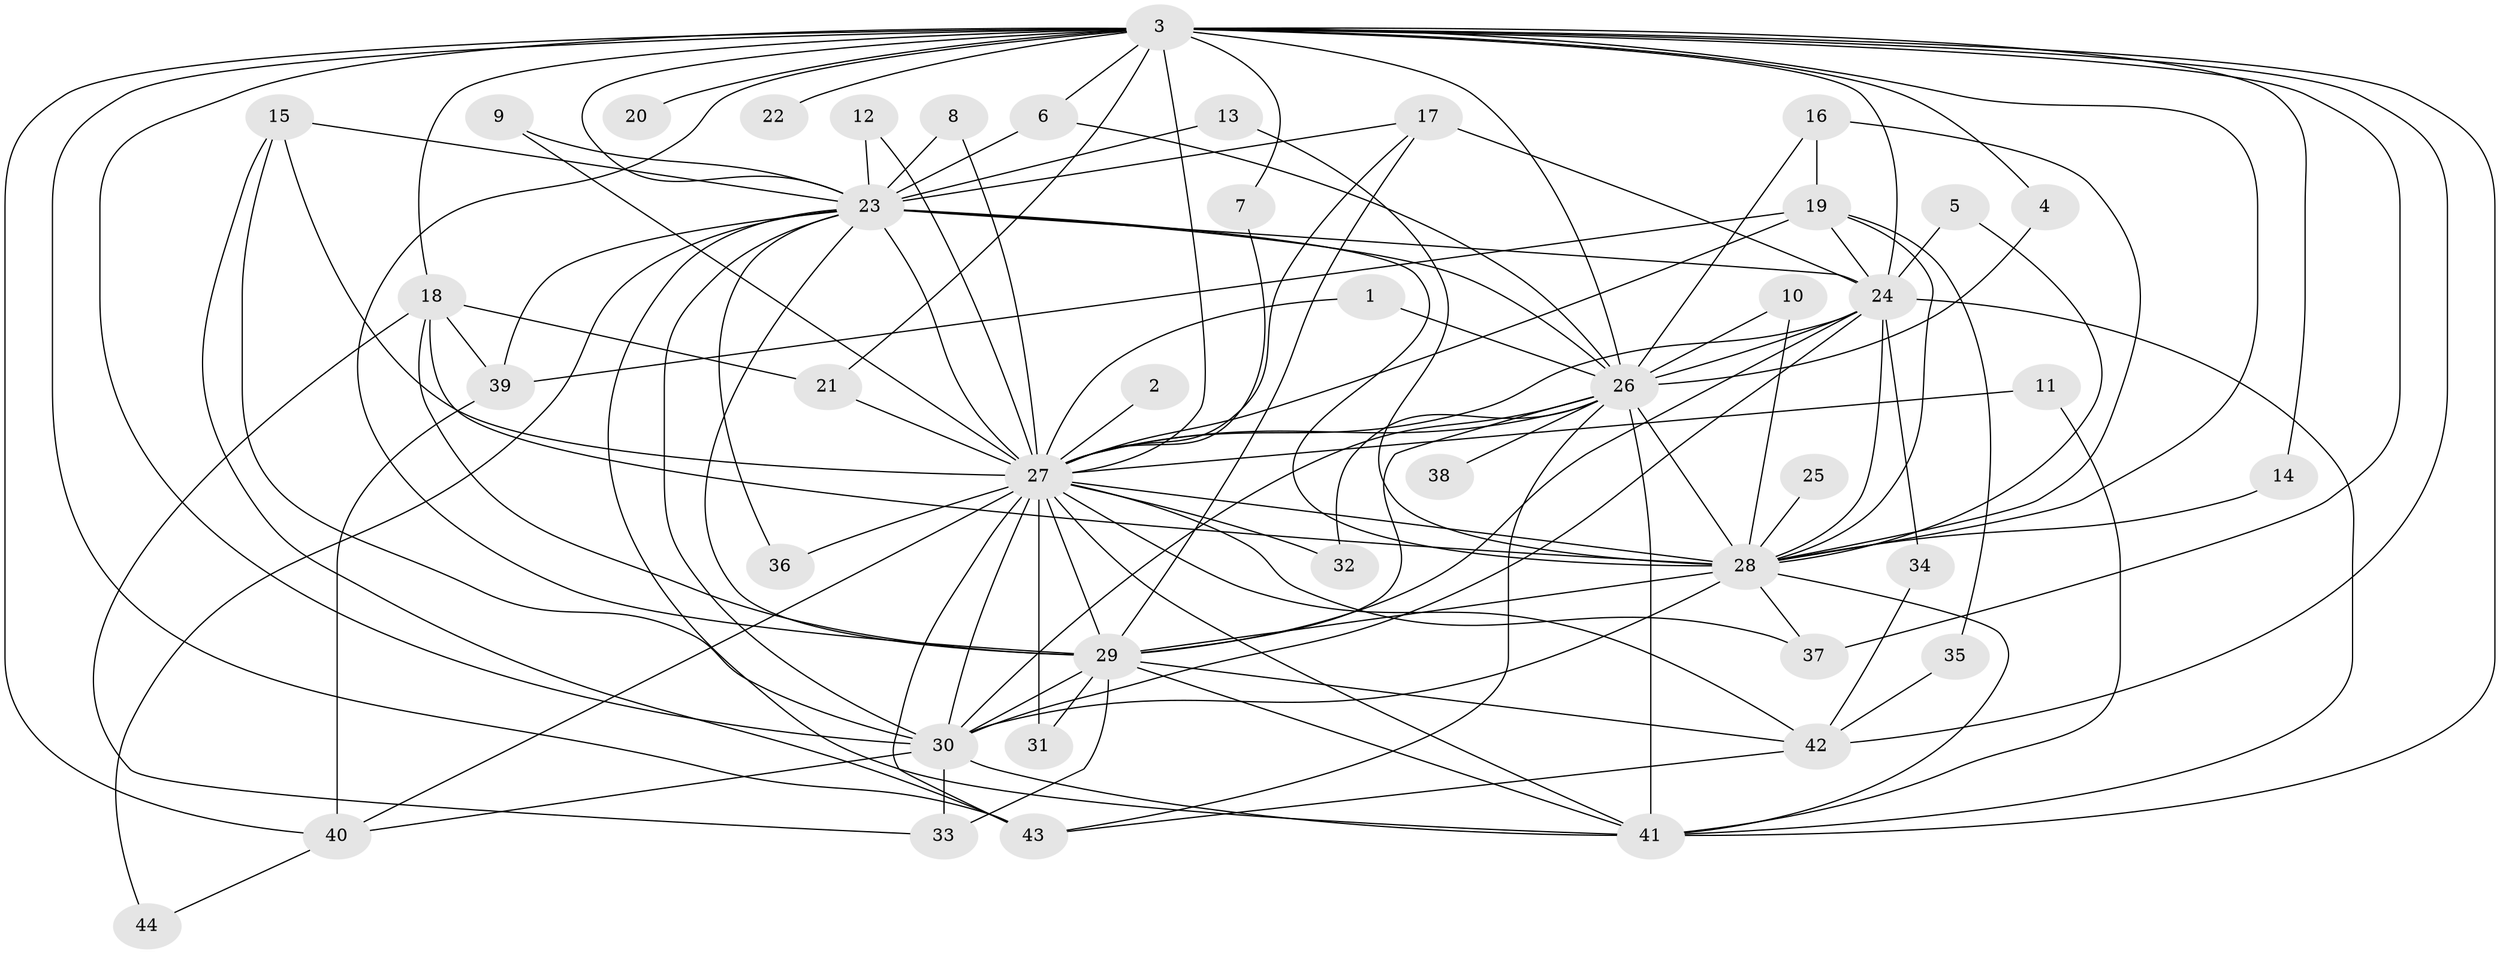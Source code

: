 // original degree distribution, {14: 0.023809523809523808, 23: 0.023809523809523808, 15: 0.011904761904761904, 20: 0.011904761904761904, 21: 0.011904761904761904, 37: 0.011904761904761904, 13: 0.011904761904761904, 18: 0.011904761904761904, 6: 0.023809523809523808, 4: 0.10714285714285714, 2: 0.6071428571428571, 3: 0.13095238095238096, 5: 0.011904761904761904}
// Generated by graph-tools (version 1.1) at 2025/25/03/09/25 03:25:44]
// undirected, 44 vertices, 118 edges
graph export_dot {
graph [start="1"]
  node [color=gray90,style=filled];
  1;
  2;
  3;
  4;
  5;
  6;
  7;
  8;
  9;
  10;
  11;
  12;
  13;
  14;
  15;
  16;
  17;
  18;
  19;
  20;
  21;
  22;
  23;
  24;
  25;
  26;
  27;
  28;
  29;
  30;
  31;
  32;
  33;
  34;
  35;
  36;
  37;
  38;
  39;
  40;
  41;
  42;
  43;
  44;
  1 -- 26 [weight=1.0];
  1 -- 27 [weight=1.0];
  2 -- 27 [weight=1.0];
  3 -- 4 [weight=1.0];
  3 -- 6 [weight=1.0];
  3 -- 7 [weight=1.0];
  3 -- 14 [weight=1.0];
  3 -- 18 [weight=2.0];
  3 -- 20 [weight=1.0];
  3 -- 21 [weight=1.0];
  3 -- 22 [weight=2.0];
  3 -- 23 [weight=2.0];
  3 -- 24 [weight=3.0];
  3 -- 26 [weight=2.0];
  3 -- 27 [weight=3.0];
  3 -- 28 [weight=3.0];
  3 -- 29 [weight=2.0];
  3 -- 30 [weight=2.0];
  3 -- 37 [weight=1.0];
  3 -- 40 [weight=1.0];
  3 -- 41 [weight=3.0];
  3 -- 42 [weight=1.0];
  3 -- 43 [weight=1.0];
  4 -- 26 [weight=1.0];
  5 -- 24 [weight=1.0];
  5 -- 28 [weight=1.0];
  6 -- 23 [weight=1.0];
  6 -- 26 [weight=1.0];
  7 -- 27 [weight=1.0];
  8 -- 23 [weight=1.0];
  8 -- 27 [weight=1.0];
  9 -- 23 [weight=1.0];
  9 -- 27 [weight=1.0];
  10 -- 26 [weight=1.0];
  10 -- 28 [weight=1.0];
  11 -- 27 [weight=1.0];
  11 -- 41 [weight=1.0];
  12 -- 23 [weight=1.0];
  12 -- 27 [weight=1.0];
  13 -- 23 [weight=1.0];
  13 -- 28 [weight=1.0];
  14 -- 28 [weight=1.0];
  15 -- 23 [weight=1.0];
  15 -- 27 [weight=1.0];
  15 -- 30 [weight=1.0];
  15 -- 43 [weight=1.0];
  16 -- 19 [weight=1.0];
  16 -- 26 [weight=1.0];
  16 -- 28 [weight=1.0];
  17 -- 23 [weight=1.0];
  17 -- 24 [weight=1.0];
  17 -- 27 [weight=1.0];
  17 -- 29 [weight=1.0];
  18 -- 21 [weight=1.0];
  18 -- 28 [weight=2.0];
  18 -- 29 [weight=1.0];
  18 -- 33 [weight=1.0];
  18 -- 39 [weight=1.0];
  19 -- 24 [weight=1.0];
  19 -- 27 [weight=1.0];
  19 -- 28 [weight=1.0];
  19 -- 35 [weight=1.0];
  19 -- 39 [weight=1.0];
  21 -- 27 [weight=1.0];
  23 -- 24 [weight=1.0];
  23 -- 26 [weight=1.0];
  23 -- 27 [weight=2.0];
  23 -- 28 [weight=1.0];
  23 -- 29 [weight=1.0];
  23 -- 30 [weight=2.0];
  23 -- 36 [weight=1.0];
  23 -- 39 [weight=1.0];
  23 -- 41 [weight=1.0];
  23 -- 44 [weight=1.0];
  24 -- 26 [weight=1.0];
  24 -- 27 [weight=1.0];
  24 -- 28 [weight=1.0];
  24 -- 29 [weight=1.0];
  24 -- 30 [weight=1.0];
  24 -- 34 [weight=1.0];
  24 -- 41 [weight=1.0];
  25 -- 28 [weight=1.0];
  26 -- 27 [weight=1.0];
  26 -- 28 [weight=1.0];
  26 -- 29 [weight=1.0];
  26 -- 30 [weight=2.0];
  26 -- 32 [weight=1.0];
  26 -- 38 [weight=1.0];
  26 -- 41 [weight=2.0];
  26 -- 43 [weight=2.0];
  27 -- 28 [weight=3.0];
  27 -- 29 [weight=2.0];
  27 -- 30 [weight=3.0];
  27 -- 31 [weight=1.0];
  27 -- 32 [weight=1.0];
  27 -- 36 [weight=1.0];
  27 -- 37 [weight=1.0];
  27 -- 40 [weight=1.0];
  27 -- 41 [weight=1.0];
  27 -- 42 [weight=1.0];
  27 -- 43 [weight=2.0];
  28 -- 29 [weight=2.0];
  28 -- 30 [weight=1.0];
  28 -- 37 [weight=1.0];
  28 -- 41 [weight=1.0];
  29 -- 30 [weight=2.0];
  29 -- 31 [weight=1.0];
  29 -- 33 [weight=2.0];
  29 -- 41 [weight=1.0];
  29 -- 42 [weight=1.0];
  30 -- 33 [weight=1.0];
  30 -- 40 [weight=1.0];
  30 -- 41 [weight=2.0];
  34 -- 42 [weight=1.0];
  35 -- 42 [weight=1.0];
  39 -- 40 [weight=1.0];
  40 -- 44 [weight=1.0];
  42 -- 43 [weight=1.0];
}
